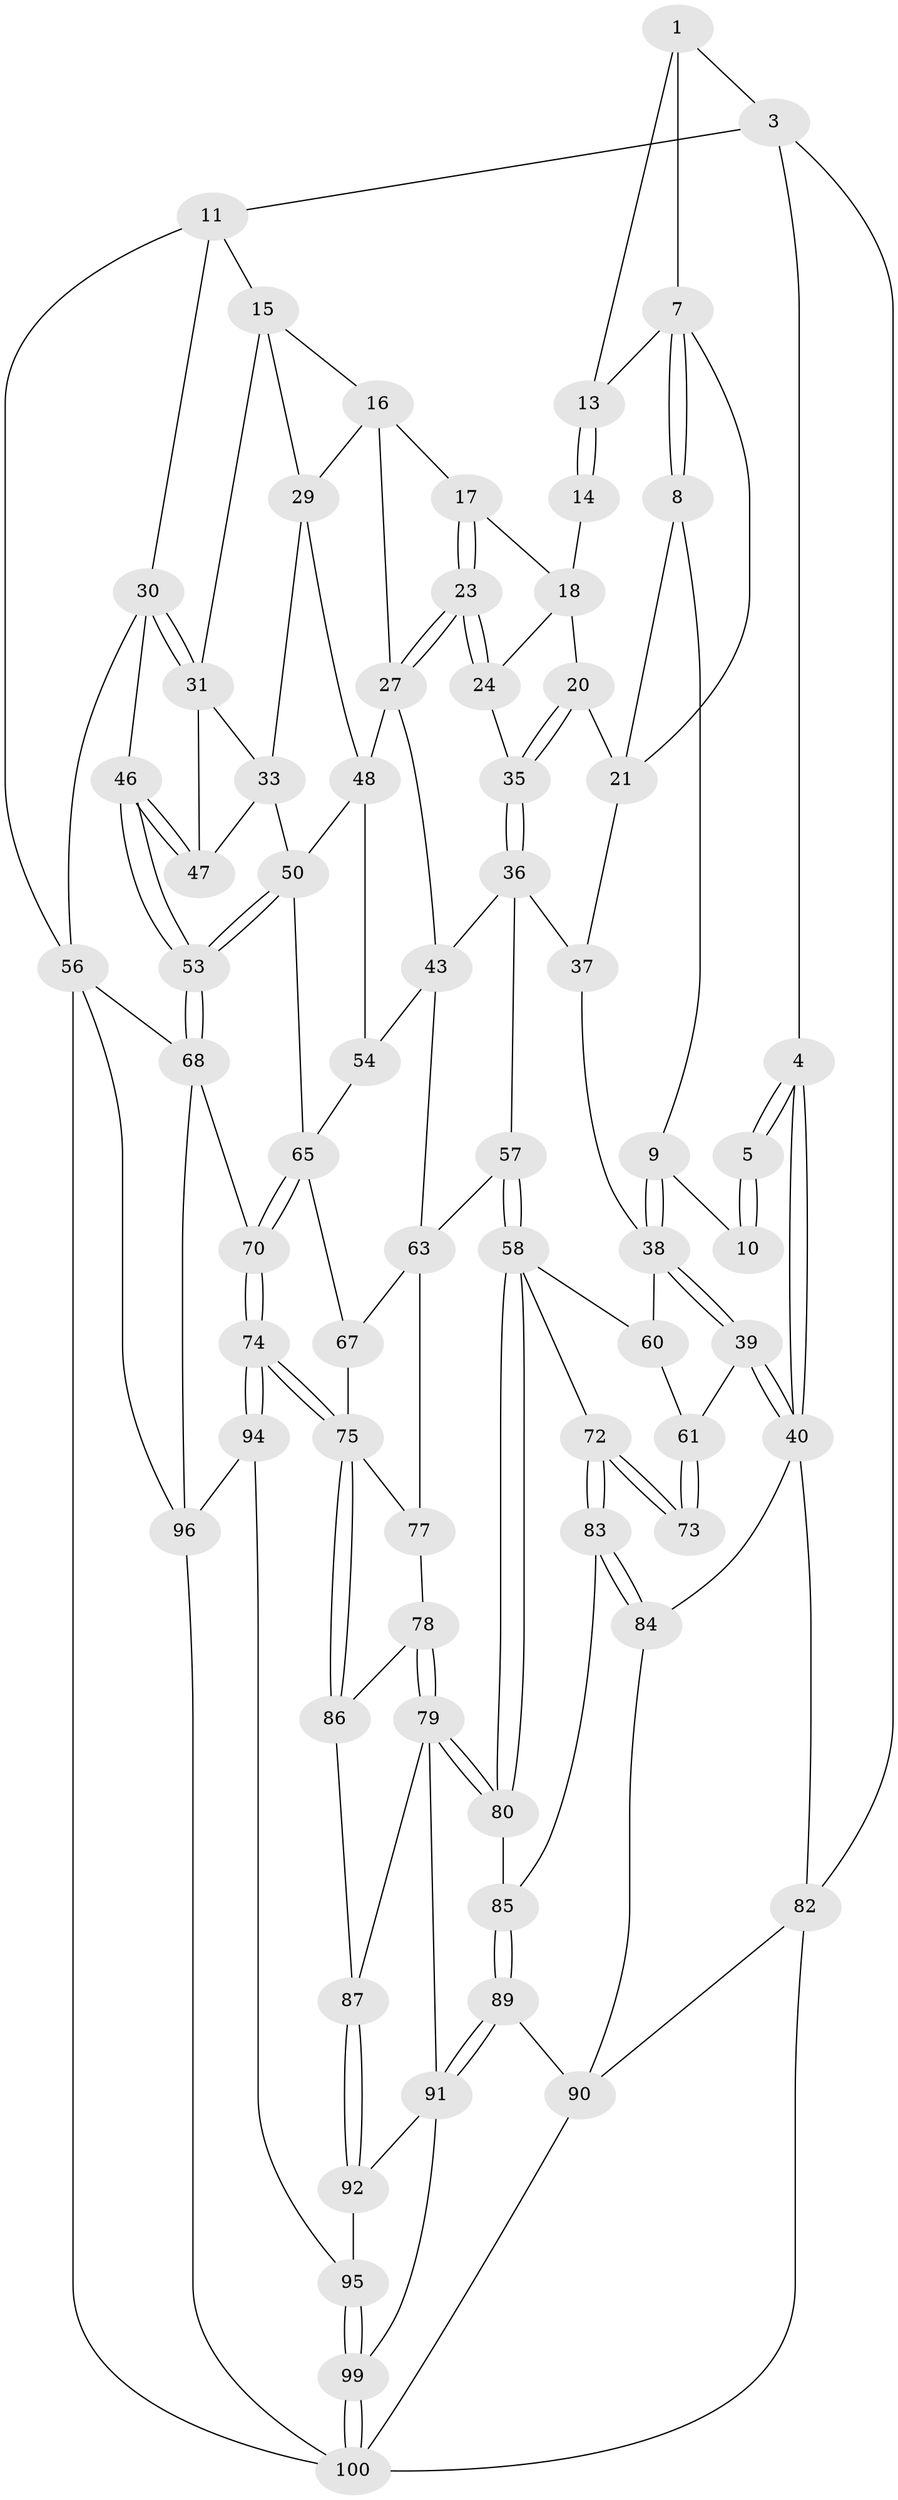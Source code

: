 // original degree distribution, {3: 0.039603960396039604, 6: 0.21782178217821782, 5: 0.5346534653465347, 4: 0.2079207920792079}
// Generated by graph-tools (version 1.1) at 2025/11/02/27/25 16:11:54]
// undirected, 70 vertices, 155 edges
graph export_dot {
graph [start="1"]
  node [color=gray90,style=filled];
  1 [pos="+0.053973249968942205+0.11925660660005336",super="+2"];
  3 [pos="+0+0"];
  4 [pos="+0+0.1454845684309168"];
  5 [pos="+0+0.15295224233811286",super="+6"];
  7 [pos="+0.23483444125302344+0",super="+22"];
  8 [pos="+0.13203026704421433+0.20931975912836095"];
  9 [pos="+0.11886254974171273+0.21489489767981515"];
  10 [pos="+0.08868659074373487+0.20000643584668878"];
  11 [pos="+1+0",super="+12"];
  13 [pos="+0.27574090060806355+0"];
  14 [pos="+0.45016591669664+0"];
  15 [pos="+0.6841760152998334+0.10626764357271365",super="+28"];
  16 [pos="+0.652358664976138+0.09777758063641974",super="+26"];
  17 [pos="+0.58132065279935+0.05214604786846028"];
  18 [pos="+0.5385765826585055+0",super="+19"];
  20 [pos="+0.37911383206182747+0.15427859590221646"];
  21 [pos="+0.33136589070458494+0.11504743814398893",super="+25"];
  23 [pos="+0.5302401694093819+0.2507330202180348"];
  24 [pos="+0.5219595573522097+0.2483407393060214"];
  27 [pos="+0.5760869500800274+0.28886873143083486",super="+42"];
  29 [pos="+0.7155709193556185+0.14208772363089395",super="+34"];
  30 [pos="+1+0",super="+45"];
  31 [pos="+0.982129137584879+0.12803913031971764",super="+32"];
  33 [pos="+0.7267356101200514+0.3024463513549426",super="+49"];
  35 [pos="+0.4374707270203049+0.2569103964555179"];
  36 [pos="+0.3309743244376697+0.3658356180790996",super="+44"];
  37 [pos="+0.29788386817415924+0.37032861704397035"];
  38 [pos="+0.03061942410910885+0.37942249720439625",super="+41"];
  39 [pos="+0+0.45123469856942544"];
  40 [pos="+0+0.46326588114097195",super="+81"];
  43 [pos="+0.5053355083216376+0.4308783057318633",super="+55"];
  46 [pos="+0.9563484884259817+0.39842360871693405"];
  47 [pos="+0.8968545917732932+0.33809939555172336"];
  48 [pos="+0.6786712943902997+0.3322814394310962",super="+52"];
  50 [pos="+0.8381884686461807+0.4734454264381613",super="+51"];
  53 [pos="+0.9094797790994271+0.5327741244247269"];
  54 [pos="+0.6208800788673264+0.49974799103268214"];
  56 [pos="+1+0.6872831535632575",super="+71"];
  57 [pos="+0.43433668376606366+0.5350352763336775"];
  58 [pos="+0.34326612825305275+0.6044897018557238",super="+59"];
  60 [pos="+0.27777657149226714+0.4595470955551504"];
  61 [pos="+0.21562321170607196+0.48519543275555965",super="+62"];
  63 [pos="+0.5338776519332239+0.5756442835333313",super="+64"];
  65 [pos="+0.7186250139698109+0.5224420854086521",super="+66"];
  67 [pos="+0.607460609332694+0.5808875697669016"];
  68 [pos="+0.976093737026566+0.6518253994669634",super="+69"];
  70 [pos="+0.7250396104103568+0.7162778901974047"];
  72 [pos="+0.1410540025522557+0.6068431032978893"];
  73 [pos="+0.13584956145890226+0.5992713645954191"];
  74 [pos="+0.7241619756519752+0.716810091718918"];
  75 [pos="+0.7053787647927877+0.7078225128873913",super="+76"];
  77 [pos="+0.5079594483786126+0.6274176219129509"];
  78 [pos="+0.4642143168139001+0.6638383261743974"];
  79 [pos="+0.37648560202019093+0.6654813591594944",super="+88"];
  80 [pos="+0.34889602358082233+0.6356427402061409"];
  82 [pos="+0+1"];
  83 [pos="+0.14198283321185823+0.6366216364934508"];
  84 [pos="+0.009664831051661337+0.7661182643107116"];
  85 [pos="+0.22509411854980707+0.7021829684795318"];
  86 [pos="+0.5237185475372949+0.7187322321243171"];
  87 [pos="+0.5085937773539451+0.7991023678658619"];
  89 [pos="+0.18574815010391643+0.8104256489323053"];
  90 [pos="+0.09538369233389105+0.8172611800222789",super="+98"];
  91 [pos="+0.3310835718497697+0.9161318728849673",super="+93"];
  92 [pos="+0.5117435088170391+0.8091559022904824"];
  94 [pos="+0.6855181142366555+0.8394283185525443"];
  95 [pos="+0.6818583163928509+0.8405056425311455"];
  96 [pos="+0.8648794389951118+0.9900247531420704",super="+97"];
  99 [pos="+0.37508526539509945+1"];
  100 [pos="+0.3664193259138414+1",super="+101"];
  1 -- 7;
  1 -- 3;
  1 -- 13;
  3 -- 4;
  3 -- 82;
  3 -- 11;
  4 -- 5;
  4 -- 5;
  4 -- 40;
  4 -- 40;
  5 -- 10 [weight=2];
  5 -- 10;
  7 -- 8;
  7 -- 8;
  7 -- 21;
  7 -- 13;
  8 -- 9;
  8 -- 21;
  9 -- 10;
  9 -- 38;
  9 -- 38;
  11 -- 15;
  11 -- 56;
  11 -- 30;
  13 -- 14;
  13 -- 14;
  14 -- 18;
  15 -- 16;
  15 -- 31;
  15 -- 29;
  16 -- 17;
  16 -- 27;
  16 -- 29;
  17 -- 18;
  17 -- 23;
  17 -- 23;
  18 -- 24;
  18 -- 20;
  20 -- 21;
  20 -- 35;
  20 -- 35;
  21 -- 37;
  23 -- 24;
  23 -- 24;
  23 -- 27;
  23 -- 27;
  24 -- 35;
  27 -- 48;
  27 -- 43;
  29 -- 48;
  29 -- 33;
  30 -- 31;
  30 -- 31;
  30 -- 56;
  30 -- 46;
  31 -- 33;
  31 -- 47;
  33 -- 50;
  33 -- 47;
  35 -- 36;
  35 -- 36;
  36 -- 37;
  36 -- 57;
  36 -- 43;
  37 -- 38;
  38 -- 39;
  38 -- 39;
  38 -- 60;
  39 -- 40;
  39 -- 40;
  39 -- 61;
  40 -- 82;
  40 -- 84;
  43 -- 54;
  43 -- 63;
  46 -- 47;
  46 -- 47;
  46 -- 53;
  46 -- 53;
  48 -- 50;
  48 -- 54;
  50 -- 53;
  50 -- 53;
  50 -- 65;
  53 -- 68;
  53 -- 68;
  54 -- 65;
  56 -- 100;
  56 -- 68;
  56 -- 96;
  57 -- 58;
  57 -- 58;
  57 -- 63;
  58 -- 80;
  58 -- 80;
  58 -- 72;
  58 -- 60;
  60 -- 61;
  61 -- 73 [weight=2];
  61 -- 73;
  63 -- 67;
  63 -- 77;
  65 -- 70;
  65 -- 70;
  65 -- 67;
  67 -- 75;
  68 -- 96;
  68 -- 70;
  70 -- 74;
  70 -- 74;
  72 -- 73;
  72 -- 73;
  72 -- 83;
  72 -- 83;
  74 -- 75;
  74 -- 75;
  74 -- 94;
  74 -- 94;
  75 -- 86;
  75 -- 86;
  75 -- 77;
  77 -- 78;
  78 -- 79;
  78 -- 79;
  78 -- 86;
  79 -- 80;
  79 -- 80;
  79 -- 91;
  79 -- 87;
  80 -- 85;
  82 -- 100;
  82 -- 90;
  83 -- 84;
  83 -- 84;
  83 -- 85;
  84 -- 90;
  85 -- 89;
  85 -- 89;
  86 -- 87;
  87 -- 92;
  87 -- 92;
  89 -- 90;
  89 -- 91;
  89 -- 91;
  90 -- 100;
  91 -- 99;
  91 -- 92;
  92 -- 95;
  94 -- 95;
  94 -- 96;
  95 -- 99;
  95 -- 99;
  96 -- 100;
  99 -- 100;
  99 -- 100;
}

